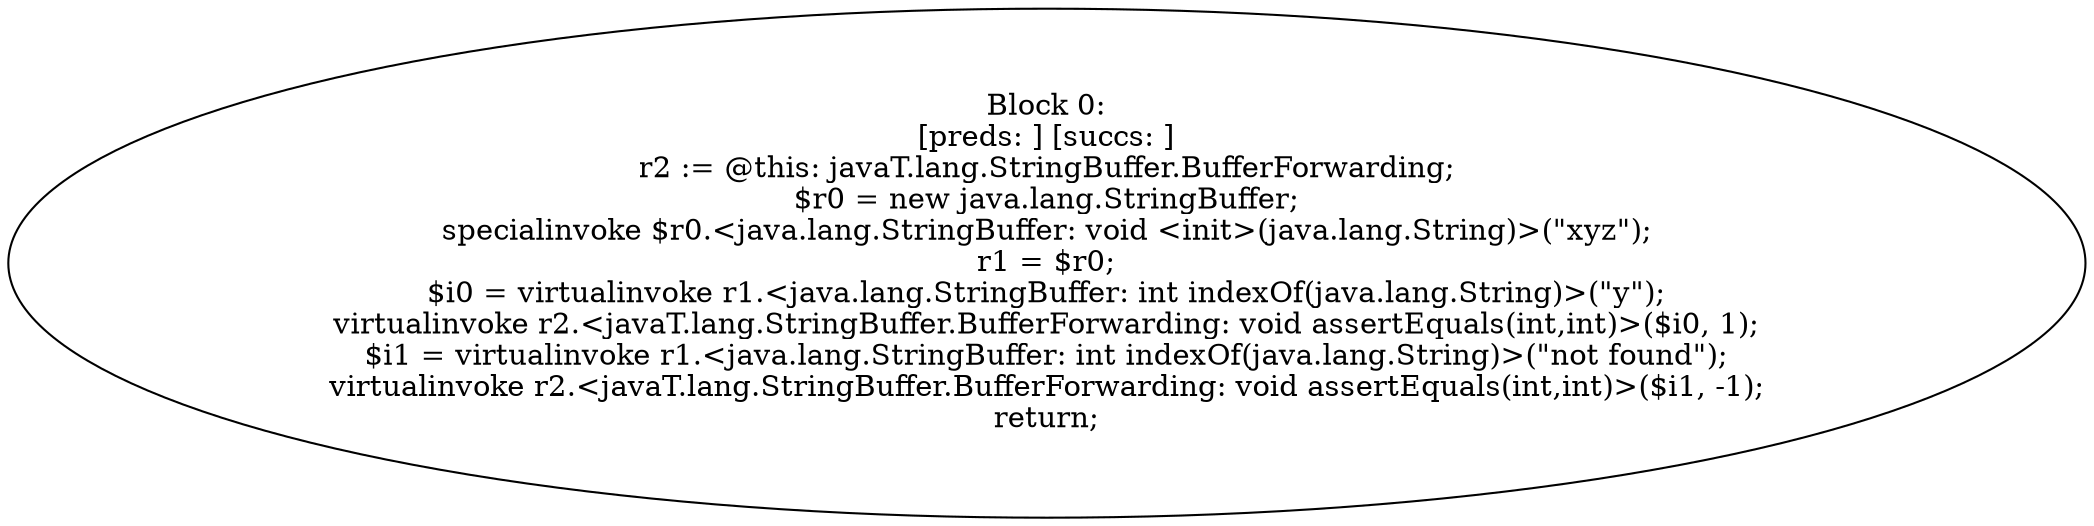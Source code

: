 digraph "unitGraph" {
    "Block 0:
[preds: ] [succs: ]
r2 := @this: javaT.lang.StringBuffer.BufferForwarding;
$r0 = new java.lang.StringBuffer;
specialinvoke $r0.<java.lang.StringBuffer: void <init>(java.lang.String)>(\"xyz\");
r1 = $r0;
$i0 = virtualinvoke r1.<java.lang.StringBuffer: int indexOf(java.lang.String)>(\"y\");
virtualinvoke r2.<javaT.lang.StringBuffer.BufferForwarding: void assertEquals(int,int)>($i0, 1);
$i1 = virtualinvoke r1.<java.lang.StringBuffer: int indexOf(java.lang.String)>(\"not found\");
virtualinvoke r2.<javaT.lang.StringBuffer.BufferForwarding: void assertEquals(int,int)>($i1, -1);
return;
"
}
